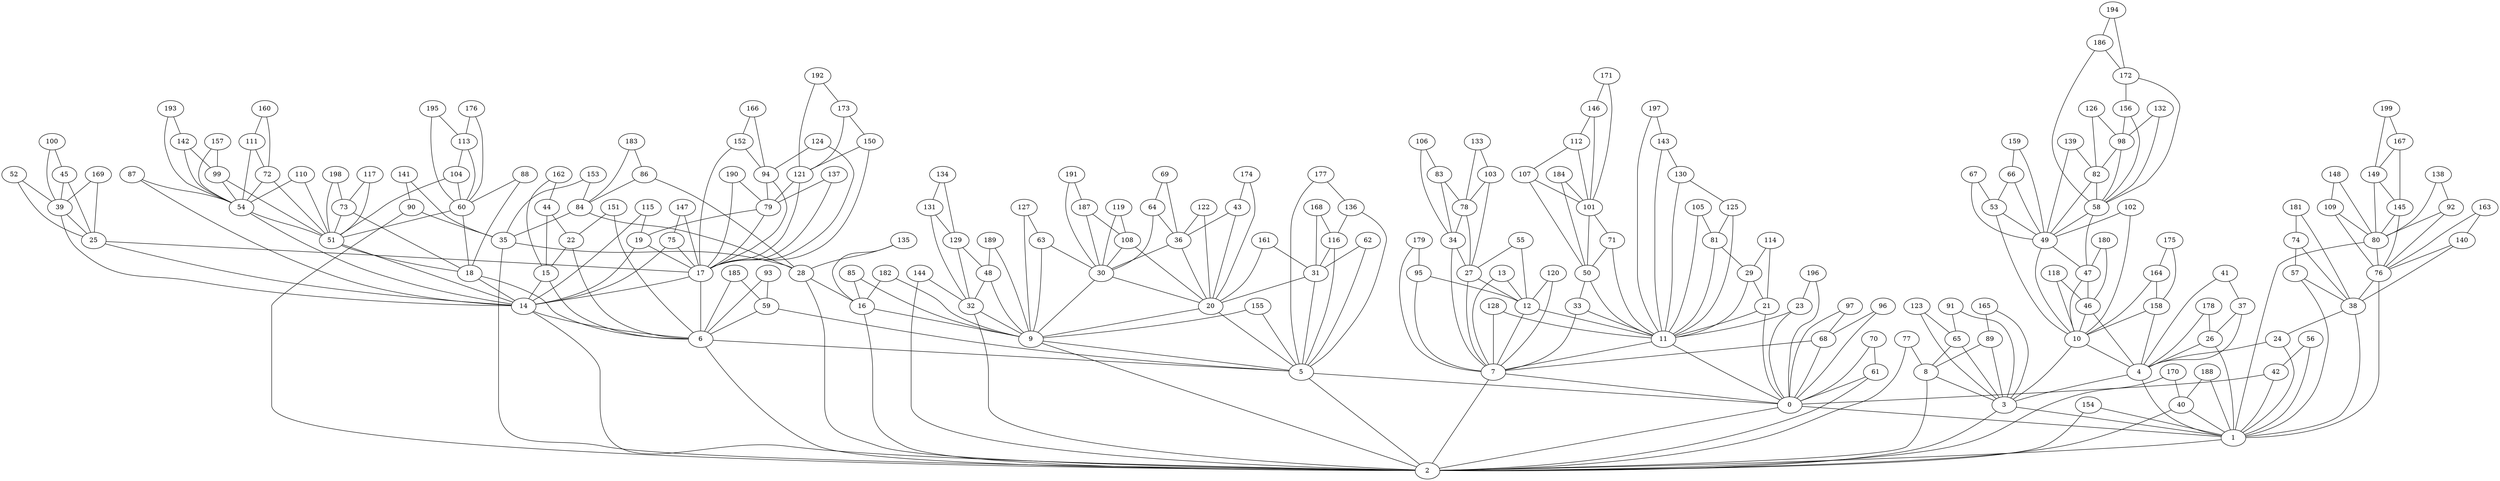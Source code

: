 graph G {
    "0";
    "1";
    "2";
    "3";
    "4";
    "5";
    "6";
    "7";
    "8";
    "9";
    "10";
    "11";
    "12";
    "13";
    "14";
    "15";
    "16";
    "17";
    "18";
    "19";
    "20";
    "21";
    "22";
    "23";
    "24";
    "25";
    "26";
    "27";
    "28";
    "29";
    "30";
    "31";
    "32";
    "33";
    "34";
    "35";
    "36";
    "37";
    "38";
    "39";
    "40";
    "41";
    "42";
    "43";
    "44";
    "45";
    "46";
    "47";
    "48";
    "49";
    "50";
    "51";
    "52";
    "53";
    "54";
    "55";
    "56";
    "57";
    "58";
    "59";
    "60";
    "61";
    "62";
    "63";
    "64";
    "65";
    "66";
    "67";
    "68";
    "69";
    "70";
    "71";
    "72";
    "73";
    "74";
    "75";
    "76";
    "77";
    "78";
    "79";
    "80";
    "81";
    "82";
    "83";
    "84";
    "85";
    "86";
    "87";
    "88";
    "89";
    "90";
    "91";
    "92";
    "93";
    "94";
    "95";
    "96";
    "97";
    "98";
    "99";
    "100";
    "101";
    "102";
    "103";
    "104";
    "105";
    "106";
    "107";
    "108";
    "109";
    "110";
    "111";
    "112";
    "113";
    "114";
    "115";
    "116";
    "117";
    "118";
    "119";
    "120";
    "121";
    "122";
    "123";
    "124";
    "125";
    "126";
    "127";
    "128";
    "129";
    "130";
    "131";
    "132";
    "133";
    "134";
    "135";
    "136";
    "137";
    "138";
    "139";
    "140";
    "141";
    "142";
    "143";
    "144";
    "145";
    "146";
    "147";
    "148";
    "149";
    "150";
    "151";
    "152";
    "153";
    "154";
    "155";
    "156";
    "157";
    "158";
    "159";
    "160";
    "161";
    "162";
    "163";
    "164";
    "165";
    "166";
    "167";
    "168";
    "169";
    "170";
    "171";
    "172";
    "173";
    "174";
    "175";
    "176";
    "177";
    "178";
    "179";
    "180";
    "181";
    "182";
    "183";
    "184";
    "185";
    "186";
    "187";
    "188";
    "189";
    "190";
    "191";
    "192";
    "193";
    "194";
    "195";
    "196";
    "197";
    "198";
    "199";
    "0" -- "1";
    "1" -- "2";
    "2" -- "0";
    "3" -- "1";
    "3" -- "2";
    "4" -- "1";
    "4" -- "3";
    "5" -- "0";
    "5" -- "2";
    "6" -- "2";
    "6" -- "5";
    "7" -- "0";
    "7" -- "2";
    "8" -- "2";
    "8" -- "3";
    "9" -- "5";
    "9" -- "2";
    "10" -- "3";
    "10" -- "4";
    "11" -- "7";
    "11" -- "0";
    "12" -- "11";
    "12" -- "7";
    "13" -- "12";
    "13" -- "7";
    "14" -- "2";
    "14" -- "6";
    "15" -- "14";
    "15" -- "6";
    "16" -- "9";
    "16" -- "2";
    "17" -- "14";
    "17" -- "6";
    "18" -- "14";
    "18" -- "6";
    "19" -- "14";
    "19" -- "17";
    "20" -- "9";
    "20" -- "5";
    "21" -- "11";
    "21" -- "0";
    "22" -- "15";
    "22" -- "6";
    "23" -- "0";
    "23" -- "11";
    "24" -- "4";
    "24" -- "1";
    "25" -- "14";
    "25" -- "17";
    "26" -- "1";
    "26" -- "4";
    "27" -- "12";
    "27" -- "7";
    "28" -- "16";
    "28" -- "2";
    "29" -- "21";
    "29" -- "11";
    "30" -- "9";
    "30" -- "20";
    "31" -- "20";
    "31" -- "5";
    "32" -- "2";
    "32" -- "9";
    "33" -- "11";
    "33" -- "7";
    "34" -- "27";
    "34" -- "7";
    "35" -- "28";
    "35" -- "2";
    "36" -- "30";
    "36" -- "20";
    "37" -- "26";
    "37" -- "4";
    "38" -- "1";
    "38" -- "24";
    "39" -- "25";
    "39" -- "14";
    "40" -- "2";
    "40" -- "1";
    "41" -- "4";
    "41" -- "37";
    "42" -- "0";
    "42" -- "1";
    "43" -- "36";
    "43" -- "20";
    "44" -- "22";
    "44" -- "15";
    "45" -- "25";
    "45" -- "39";
    "46" -- "10";
    "46" -- "4";
    "47" -- "46";
    "47" -- "10";
    "48" -- "32";
    "48" -- "9";
    "49" -- "10";
    "49" -- "47";
    "50" -- "33";
    "50" -- "11";
    "51" -- "18";
    "51" -- "14";
    "52" -- "39";
    "52" -- "25";
    "53" -- "49";
    "53" -- "10";
    "54" -- "51";
    "54" -- "14";
    "55" -- "27";
    "55" -- "12";
    "56" -- "42";
    "56" -- "1";
    "57" -- "38";
    "57" -- "1";
    "58" -- "49";
    "58" -- "47";
    "59" -- "6";
    "59" -- "5";
    "60" -- "18";
    "60" -- "51";
    "61" -- "0";
    "61" -- "2";
    "62" -- "31";
    "62" -- "5";
    "63" -- "30";
    "63" -- "9";
    "64" -- "30";
    "64" -- "36";
    "65" -- "8";
    "65" -- "3";
    "66" -- "53";
    "66" -- "49";
    "67" -- "53";
    "67" -- "49";
    "68" -- "7";
    "68" -- "0";
    "69" -- "64";
    "69" -- "36";
    "70" -- "61";
    "70" -- "0";
    "71" -- "11";
    "71" -- "50";
    "72" -- "51";
    "72" -- "54";
    "73" -- "51";
    "73" -- "18";
    "74" -- "38";
    "74" -- "57";
    "75" -- "14";
    "75" -- "17";
    "76" -- "38";
    "76" -- "1";
    "77" -- "8";
    "77" -- "2";
    "78" -- "34";
    "78" -- "27";
    "79" -- "19";
    "79" -- "17";
    "80" -- "76";
    "80" -- "1";
    "81" -- "29";
    "81" -- "11";
    "82" -- "58";
    "82" -- "49";
    "83" -- "78";
    "83" -- "34";
    "84" -- "35";
    "84" -- "28";
    "85" -- "16";
    "85" -- "9";
    "86" -- "84";
    "86" -- "28";
    "87" -- "54";
    "87" -- "14";
    "88" -- "60";
    "88" -- "18";
    "89" -- "8";
    "89" -- "3";
    "90" -- "35";
    "90" -- "2";
    "91" -- "65";
    "91" -- "3";
    "92" -- "76";
    "92" -- "80";
    "93" -- "59";
    "93" -- "6";
    "94" -- "17";
    "94" -- "79";
    "95" -- "7";
    "95" -- "12";
    "96" -- "68";
    "96" -- "0";
    "97" -- "68";
    "97" -- "0";
    "98" -- "58";
    "98" -- "82";
    "99" -- "51";
    "99" -- "54";
    "100" -- "45";
    "100" -- "39";
    "101" -- "50";
    "101" -- "71";
    "102" -- "10";
    "102" -- "49";
    "103" -- "78";
    "103" -- "27";
    "104" -- "60";
    "104" -- "51";
    "105" -- "81";
    "105" -- "11";
    "106" -- "83";
    "106" -- "34";
    "107" -- "50";
    "107" -- "101";
    "108" -- "20";
    "108" -- "30";
    "109" -- "80";
    "109" -- "76";
    "110" -- "51";
    "110" -- "54";
    "111" -- "54";
    "111" -- "72";
    "112" -- "101";
    "112" -- "107";
    "113" -- "104";
    "113" -- "60";
    "114" -- "21";
    "114" -- "29";
    "115" -- "19";
    "115" -- "14";
    "116" -- "31";
    "116" -- "5";
    "117" -- "73";
    "117" -- "51";
    "118" -- "46";
    "118" -- "10";
    "119" -- "108";
    "119" -- "30";
    "120" -- "12";
    "120" -- "7";
    "121" -- "79";
    "121" -- "17";
    "122" -- "20";
    "122" -- "36";
    "123" -- "65";
    "123" -- "3";
    "124" -- "94";
    "124" -- "17";
    "125" -- "11";
    "125" -- "81";
    "126" -- "98";
    "126" -- "82";
    "127" -- "63";
    "127" -- "9";
    "128" -- "7";
    "128" -- "11";
    "129" -- "32";
    "129" -- "48";
    "130" -- "125";
    "130" -- "11";
    "131" -- "32";
    "131" -- "129";
    "132" -- "98";
    "132" -- "58";
    "133" -- "78";
    "133" -- "103";
    "134" -- "131";
    "134" -- "129";
    "135" -- "28";
    "135" -- "16";
    "136" -- "5";
    "136" -- "116";
    "137" -- "17";
    "137" -- "79";
    "138" -- "80";
    "138" -- "92";
    "139" -- "49";
    "139" -- "82";
    "140" -- "38";
    "140" -- "76";
    "141" -- "90";
    "141" -- "35";
    "142" -- "54";
    "142" -- "99";
    "143" -- "130";
    "143" -- "11";
    "144" -- "2";
    "144" -- "32";
    "145" -- "76";
    "145" -- "80";
    "146" -- "112";
    "146" -- "101";
    "147" -- "75";
    "147" -- "17";
    "148" -- "109";
    "148" -- "80";
    "149" -- "145";
    "149" -- "80";
    "150" -- "121";
    "150" -- "17";
    "151" -- "22";
    "151" -- "6";
    "152" -- "17";
    "152" -- "94";
    "153" -- "35";
    "153" -- "84";
    "154" -- "1";
    "154" -- "2";
    "155" -- "9";
    "155" -- "5";
    "156" -- "58";
    "156" -- "98";
    "157" -- "99";
    "157" -- "54";
    "158" -- "4";
    "158" -- "10";
    "159" -- "66";
    "159" -- "49";
    "160" -- "72";
    "160" -- "111";
    "161" -- "20";
    "161" -- "31";
    "162" -- "44";
    "162" -- "15";
    "163" -- "76";
    "163" -- "140";
    "164" -- "158";
    "164" -- "10";
    "165" -- "3";
    "165" -- "89";
    "166" -- "94";
    "166" -- "152";
    "167" -- "149";
    "167" -- "145";
    "168" -- "116";
    "168" -- "31";
    "169" -- "25";
    "169" -- "39";
    "170" -- "40";
    "170" -- "2";
    "171" -- "101";
    "171" -- "146";
    "172" -- "156";
    "172" -- "58";
    "173" -- "121";
    "173" -- "150";
    "174" -- "43";
    "174" -- "20";
    "175" -- "164";
    "175" -- "158";
    "176" -- "60";
    "176" -- "113";
    "177" -- "5";
    "177" -- "136";
    "178" -- "26";
    "178" -- "4";
    "179" -- "95";
    "179" -- "7";
    "180" -- "46";
    "180" -- "47";
    "181" -- "74";
    "181" -- "38";
    "182" -- "9";
    "182" -- "16";
    "183" -- "86";
    "183" -- "84";
    "184" -- "101";
    "184" -- "50";
    "185" -- "59";
    "185" -- "6";
    "186" -- "58";
    "186" -- "172";
    "187" -- "30";
    "187" -- "108";
    "188" -- "40";
    "188" -- "1";
    "189" -- "9";
    "189" -- "48";
    "190" -- "79";
    "190" -- "17";
    "191" -- "187";
    "191" -- "30";
    "192" -- "173";
    "192" -- "121";
    "193" -- "142";
    "193" -- "54";
    "194" -- "186";
    "194" -- "172";
    "195" -- "60";
    "195" -- "113";
    "196" -- "23";
    "196" -- "0";
    "197" -- "143";
    "197" -- "11";
    "198" -- "73";
    "198" -- "51";
    "199" -- "167";
    "199" -- "149";
}